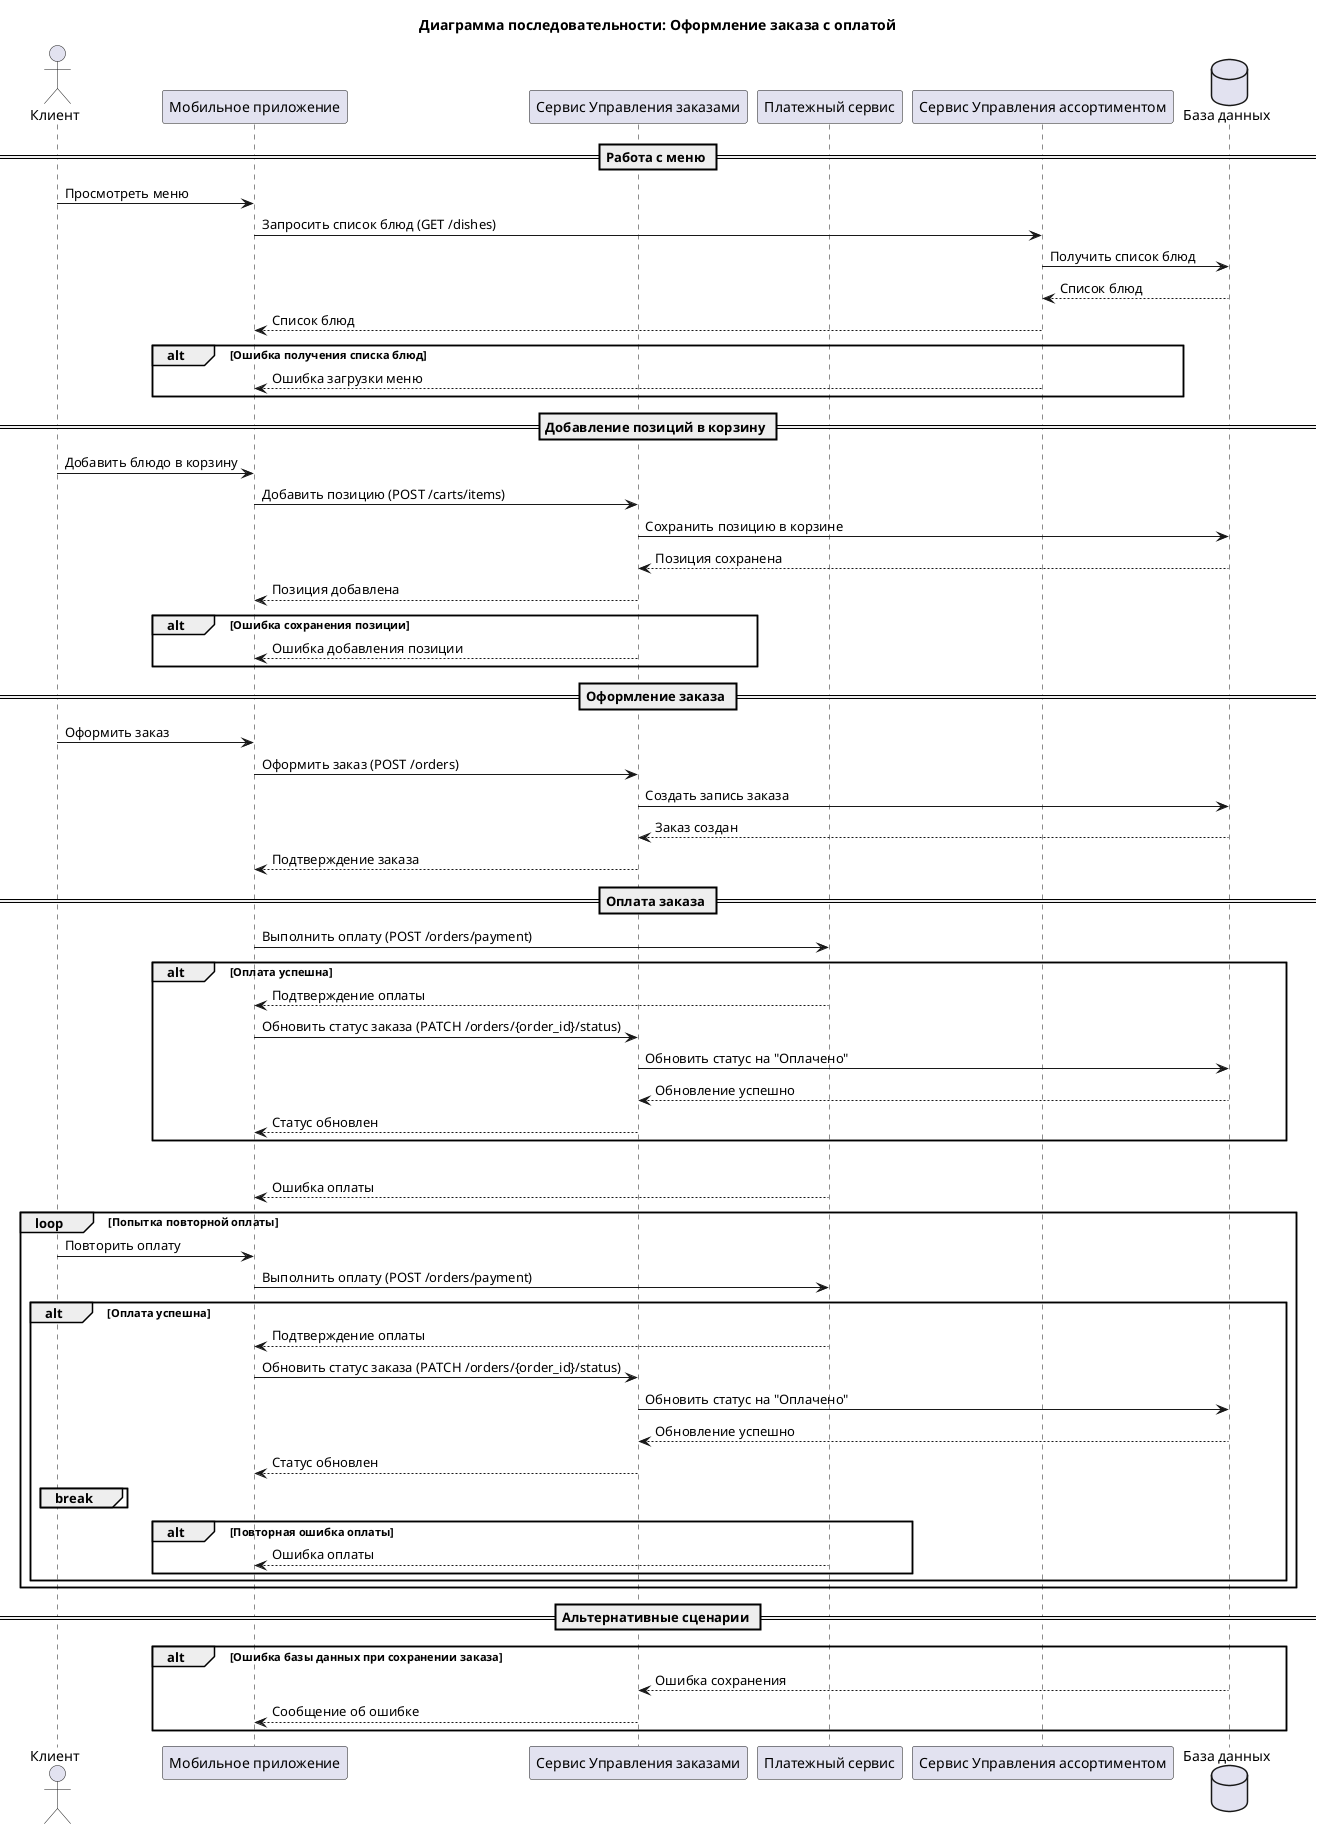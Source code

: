 @startuml
title Диаграмма последовательности: Оформление заказа с оплатой

actor Клиент as User

participant "Мобильное приложение" as MobileApp
participant "Сервис Управления заказами" as OrderService
participant "Платежный сервис" as PaymentService
participant "Сервис Управления ассортиментом" as MenuService
database "База данных" as DB

== Работа с меню ==
User -> MobileApp: Просмотреть меню
MobileApp -> MenuService: Запросить список блюд (GET /dishes)
MenuService -> DB: Получить список блюд
DB --> MenuService: Список блюд
MenuService --> MobileApp: Список блюд

alt Ошибка получения списка блюд
    MenuService --> MobileApp: Ошибка загрузки меню
end

== Добавление позиций в корзину ==
User -> MobileApp: Добавить блюдо в корзину
MobileApp -> OrderService: Добавить позицию (POST /carts/items)
OrderService -> DB: Сохранить позицию в корзине
DB --> OrderService: Позиция сохранена
OrderService --> MobileApp: Позиция добавлена

alt Ошибка сохранения позиции
    OrderService --> MobileApp: Ошибка добавления позиции
end

== Оформление заказа ==
User -> MobileApp: Оформить заказ
MobileApp -> OrderService: Оформить заказ (POST /orders)
OrderService -> DB: Создать запись заказа
DB --> OrderService: Заказ создан
OrderService --> MobileApp: Подтверждение заказа

== Оплата заказа ==
MobileApp -> PaymentService: Выполнить оплату (POST /orders/payment)

alt Оплата успешна
    PaymentService --> MobileApp: Подтверждение оплаты
    MobileApp -> OrderService: Обновить статус заказа (PATCH /orders/{order_id}/status)
    OrderService -> DB: Обновить статус на "Оплачено"
    DB --> OrderService: Обновление успешно
    OrderService --> MobileApp: Статус обновлен
end

alt Ошибка оплаты
    PaymentService --> MobileApp: Ошибка оплаты
    loop Попытка повторной оплаты
        User -> MobileApp: Повторить оплату
        MobileApp -> PaymentService: Выполнить оплату (POST /orders/payment)
        alt Оплата успешна
            PaymentService --> MobileApp: Подтверждение оплаты
            MobileApp -> OrderService: Обновить статус заказа (PATCH /orders/{order_id}/status)
            OrderService -> DB: Обновить статус на "Оплачено"
            DB --> OrderService: Обновление успешно
            OrderService --> MobileApp: Статус обновлен
            break
        end
        alt Повторная ошибка оплаты
            PaymentService --> MobileApp: Ошибка оплаты
        end
    end
end

== Альтернативные сценарии ==
alt Ошибка базы данных при сохранении заказа
    DB --> OrderService: Ошибка сохранения
    OrderService --> MobileApp: Сообщение об ошибке
end

@enduml
